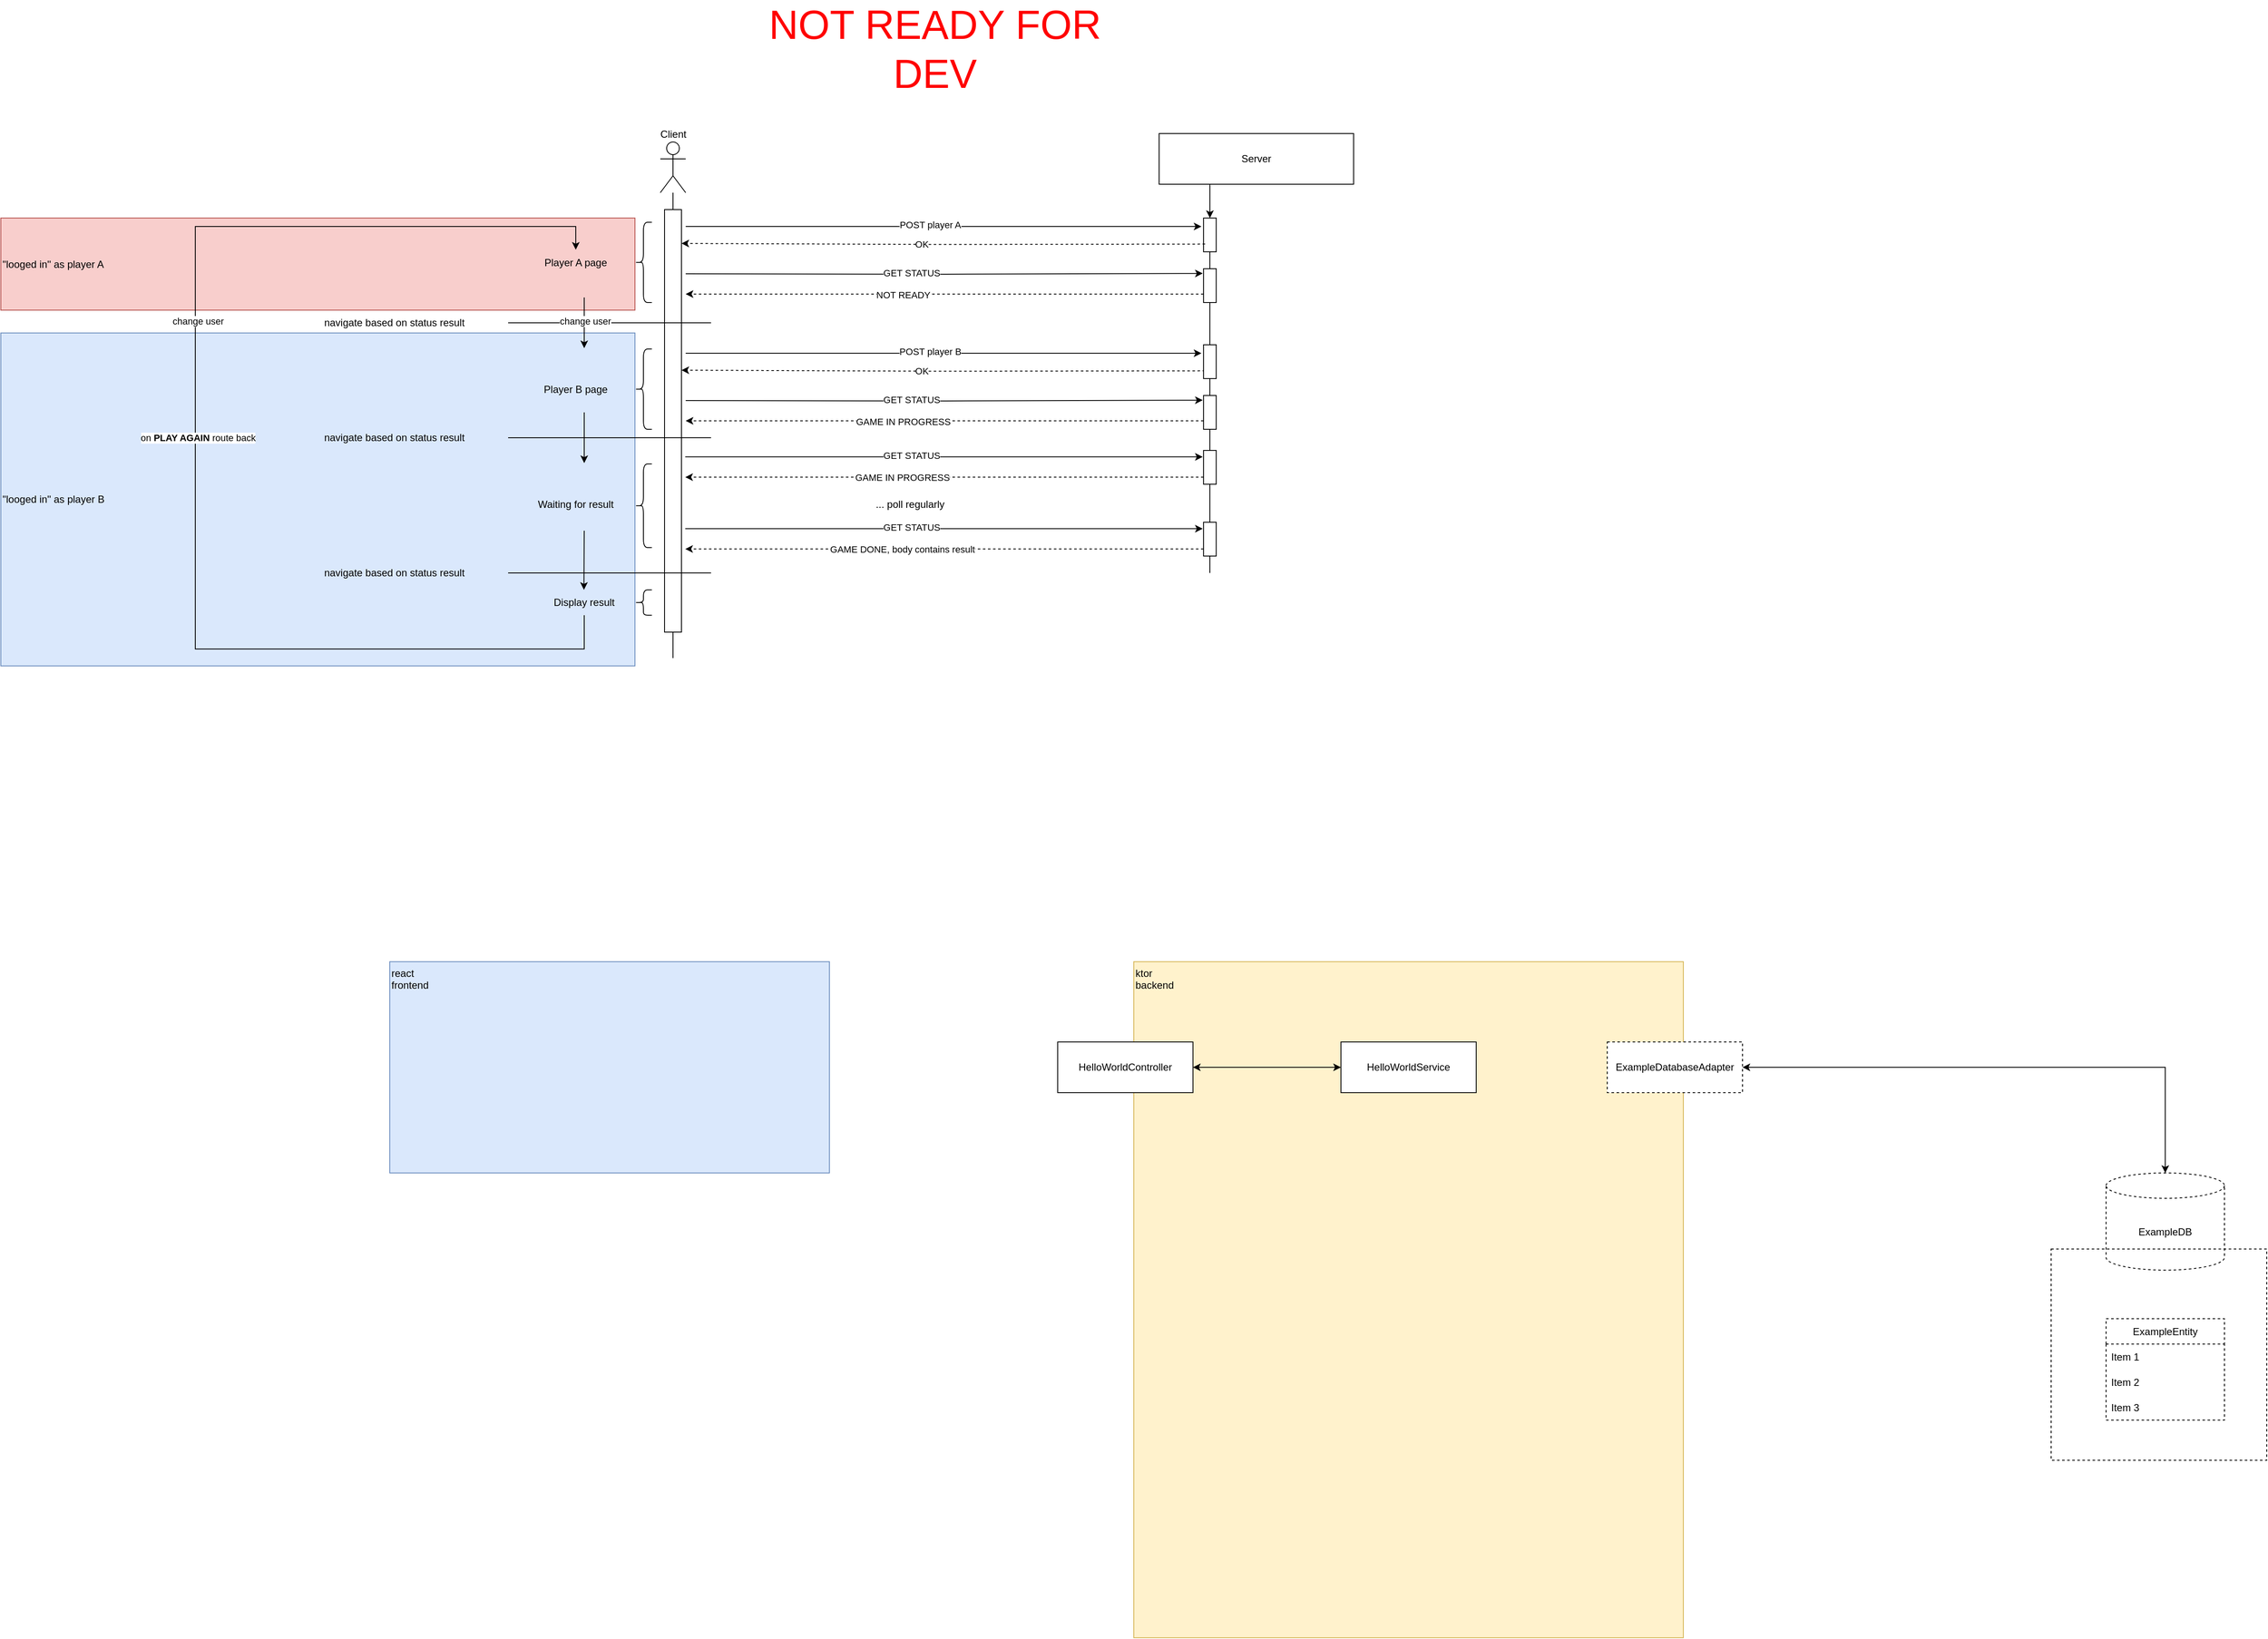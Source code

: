 <mxfile version="24.7.17">
  <diagram name="Page-1" id="0eHJ7MtMPAZvea-WposX">
    <mxGraphModel dx="3170" dy="2350" grid="1" gridSize="10" guides="1" tooltips="1" connect="1" arrows="1" fold="1" page="1" pageScale="1" pageWidth="850" pageHeight="1100" math="0" shadow="0">
      <root>
        <mxCell id="0" />
        <mxCell id="1" parent="0" />
        <mxCell id="OusR4v1maH0W4ZChgaof-77" value="&lt;div align=&quot;left&quot;&gt;&quot;looged in&quot; as player B&lt;br&gt;&lt;/div&gt;" style="rounded=0;whiteSpace=wrap;html=1;fillColor=#dae8fc;strokeColor=#6c8ebf;align=left;" vertex="1" parent="1">
          <mxGeometry x="-420" y="-434" width="750" height="394" as="geometry" />
        </mxCell>
        <mxCell id="OusR4v1maH0W4ZChgaof-76" value="&lt;div align=&quot;left&quot;&gt;&quot;looged in&quot; as player A&lt;br&gt;&lt;/div&gt;" style="rounded=0;whiteSpace=wrap;html=1;fillColor=#f8cecc;strokeColor=#b85450;align=left;" vertex="1" parent="1">
          <mxGeometry x="-420" y="-570" width="750" height="109" as="geometry" />
        </mxCell>
        <mxCell id="KnRI6pCMRfKjTZJ7syq_-1" value="react&lt;br&gt;&lt;div align=&quot;left&quot;&gt;frontend&lt;/div&gt;" style="rounded=0;whiteSpace=wrap;html=1;align=left;horizontal=1;verticalAlign=top;fillColor=#dae8fc;strokeColor=#6c8ebf;" parent="1" vertex="1">
          <mxGeometry x="40" y="310" width="520" height="250" as="geometry" />
        </mxCell>
        <mxCell id="KnRI6pCMRfKjTZJ7syq_-2" value="ktor&lt;br&gt;backend" style="rounded=0;whiteSpace=wrap;html=1;verticalAlign=top;align=left;fillColor=#fff2cc;strokeColor=#d6b656;" parent="1" vertex="1">
          <mxGeometry x="920" y="310" width="650" height="800" as="geometry" />
        </mxCell>
        <mxCell id="KnRI6pCMRfKjTZJ7syq_-6" style="edgeStyle=orthogonalEdgeStyle;rounded=0;orthogonalLoop=1;jettySize=auto;html=1;startArrow=classic;startFill=1;" parent="1" source="KnRI6pCMRfKjTZJ7syq_-3" target="KnRI6pCMRfKjTZJ7syq_-4" edge="1">
          <mxGeometry relative="1" as="geometry" />
        </mxCell>
        <mxCell id="KnRI6pCMRfKjTZJ7syq_-3" value="HelloWorldController" style="rounded=0;whiteSpace=wrap;html=1;" parent="1" vertex="1">
          <mxGeometry x="830" y="405" width="160" height="60" as="geometry" />
        </mxCell>
        <mxCell id="KnRI6pCMRfKjTZJ7syq_-4" value="HelloWorldService" style="rounded=0;whiteSpace=wrap;html=1;" parent="1" vertex="1">
          <mxGeometry x="1165" y="405" width="160" height="60" as="geometry" />
        </mxCell>
        <mxCell id="KnRI6pCMRfKjTZJ7syq_-17" style="edgeStyle=orthogonalEdgeStyle;rounded=0;orthogonalLoop=1;jettySize=auto;html=1;startArrow=classic;startFill=1;" parent="1" source="KnRI6pCMRfKjTZJ7syq_-7" target="KnRI6pCMRfKjTZJ7syq_-8" edge="1">
          <mxGeometry relative="1" as="geometry" />
        </mxCell>
        <mxCell id="KnRI6pCMRfKjTZJ7syq_-7" value="ExampleDatabaseAdapter" style="rounded=0;whiteSpace=wrap;html=1;fillColor=default;dashed=1;" parent="1" vertex="1">
          <mxGeometry x="1480" y="405" width="160" height="60" as="geometry" />
        </mxCell>
        <mxCell id="KnRI6pCMRfKjTZJ7syq_-8" value="ExampleDB" style="shape=cylinder3;whiteSpace=wrap;html=1;boundedLbl=1;backgroundOutline=1;size=15;dashed=1;" parent="1" vertex="1">
          <mxGeometry x="2070" y="560" width="140" height="115" as="geometry" />
        </mxCell>
        <mxCell id="KnRI6pCMRfKjTZJ7syq_-10" value="ExampleEntity" style="swimlane;fontStyle=0;childLayout=stackLayout;horizontal=1;startSize=30;horizontalStack=0;resizeParent=1;resizeParentMax=0;resizeLast=0;collapsible=1;marginBottom=0;whiteSpace=wrap;html=1;dashed=1;" parent="1" vertex="1">
          <mxGeometry x="2070" y="732.5" width="140" height="120" as="geometry" />
        </mxCell>
        <mxCell id="KnRI6pCMRfKjTZJ7syq_-11" value="Item 1" style="text;strokeColor=none;fillColor=none;align=left;verticalAlign=middle;spacingLeft=4;spacingRight=4;overflow=hidden;points=[[0,0.5],[1,0.5]];portConstraint=eastwest;rotatable=0;whiteSpace=wrap;html=1;" parent="KnRI6pCMRfKjTZJ7syq_-10" vertex="1">
          <mxGeometry y="30" width="140" height="30" as="geometry" />
        </mxCell>
        <mxCell id="KnRI6pCMRfKjTZJ7syq_-12" value="Item 2" style="text;strokeColor=none;fillColor=none;align=left;verticalAlign=middle;spacingLeft=4;spacingRight=4;overflow=hidden;points=[[0,0.5],[1,0.5]];portConstraint=eastwest;rotatable=0;whiteSpace=wrap;html=1;" parent="KnRI6pCMRfKjTZJ7syq_-10" vertex="1">
          <mxGeometry y="60" width="140" height="30" as="geometry" />
        </mxCell>
        <mxCell id="KnRI6pCMRfKjTZJ7syq_-13" value="Item 3" style="text;strokeColor=none;fillColor=none;align=left;verticalAlign=middle;spacingLeft=4;spacingRight=4;overflow=hidden;points=[[0,0.5],[1,0.5]];portConstraint=eastwest;rotatable=0;whiteSpace=wrap;html=1;" parent="KnRI6pCMRfKjTZJ7syq_-10" vertex="1">
          <mxGeometry y="90" width="140" height="30" as="geometry" />
        </mxCell>
        <mxCell id="KnRI6pCMRfKjTZJ7syq_-16" value="" style="rounded=0;whiteSpace=wrap;html=1;fillColor=none;dashed=1;" parent="1" vertex="1">
          <mxGeometry x="2005" y="650" width="255" height="250" as="geometry" />
        </mxCell>
        <mxCell id="OusR4v1maH0W4ZChgaof-1" value="Client" style="shape=umlActor;verticalLabelPosition=top;verticalAlign=bottom;html=1;outlineConnect=0;labelPosition=center;align=center;" vertex="1" parent="1">
          <mxGeometry x="360" y="-660" width="30" height="60" as="geometry" />
        </mxCell>
        <mxCell id="OusR4v1maH0W4ZChgaof-8" style="edgeStyle=orthogonalEdgeStyle;rounded=0;orthogonalLoop=1;jettySize=auto;html=1;exitX=0.5;exitY=1;exitDx=0;exitDy=0;endArrow=none;endFill=0;" edge="1" parent="1" source="OusR4v1maH0W4ZChgaof-49">
          <mxGeometry relative="1" as="geometry">
            <mxPoint x="1010" y="-150" as="targetPoint" />
          </mxGeometry>
        </mxCell>
        <mxCell id="OusR4v1maH0W4ZChgaof-51" style="edgeStyle=orthogonalEdgeStyle;rounded=0;orthogonalLoop=1;jettySize=auto;html=1;exitX=0.261;exitY=1.01;exitDx=0;exitDy=0;exitPerimeter=0;" edge="1" parent="1" source="OusR4v1maH0W4ZChgaof-4" target="OusR4v1maH0W4ZChgaof-11">
          <mxGeometry relative="1" as="geometry" />
        </mxCell>
        <mxCell id="OusR4v1maH0W4ZChgaof-4" value="Server" style="rounded=0;whiteSpace=wrap;html=1;" vertex="1" parent="1">
          <mxGeometry x="950" y="-670" width="230" height="60" as="geometry" />
        </mxCell>
        <mxCell id="OusR4v1maH0W4ZChgaof-7" value="" style="endArrow=none;html=1;rounded=0;" edge="1" parent="1" source="OusR4v1maH0W4ZChgaof-9" target="OusR4v1maH0W4ZChgaof-1">
          <mxGeometry width="50" height="50" relative="1" as="geometry">
            <mxPoint x="375" y="-158.947" as="sourcePoint" />
            <mxPoint x="400" y="-520" as="targetPoint" />
          </mxGeometry>
        </mxCell>
        <mxCell id="OusR4v1maH0W4ZChgaof-10" value="" style="endArrow=none;html=1;rounded=0;" edge="1" parent="1" target="OusR4v1maH0W4ZChgaof-9">
          <mxGeometry width="50" height="50" relative="1" as="geometry">
            <mxPoint x="375" y="-49.259" as="sourcePoint" />
            <mxPoint x="375" y="-600" as="targetPoint" />
          </mxGeometry>
        </mxCell>
        <mxCell id="OusR4v1maH0W4ZChgaof-9" value="" style="rounded=0;whiteSpace=wrap;html=1;" vertex="1" parent="1">
          <mxGeometry x="365" y="-580" width="20" height="500" as="geometry" />
        </mxCell>
        <mxCell id="OusR4v1maH0W4ZChgaof-11" value="" style="rounded=0;whiteSpace=wrap;html=1;" vertex="1" parent="1">
          <mxGeometry x="1002.5" y="-570" width="15" height="40" as="geometry" />
        </mxCell>
        <mxCell id="OusR4v1maH0W4ZChgaof-13" value="" style="endArrow=classic;html=1;rounded=0;jumpSize=0;" edge="1" parent="1">
          <mxGeometry width="50" height="50" relative="1" as="geometry">
            <mxPoint x="390" y="-560" as="sourcePoint" />
            <mxPoint x="1000" y="-560" as="targetPoint" />
          </mxGeometry>
        </mxCell>
        <mxCell id="OusR4v1maH0W4ZChgaof-14" value="POST player A" style="edgeLabel;html=1;align=center;verticalAlign=middle;resizable=0;points=[];" vertex="1" connectable="0" parent="OusR4v1maH0W4ZChgaof-13">
          <mxGeometry x="-0.052" y="2" relative="1" as="geometry">
            <mxPoint as="offset" />
          </mxGeometry>
        </mxCell>
        <mxCell id="OusR4v1maH0W4ZChgaof-15" style="edgeStyle=orthogonalEdgeStyle;rounded=0;orthogonalLoop=1;jettySize=auto;html=1;exitX=0;exitY=0.75;exitDx=0;exitDy=0;entryX=0.907;entryY=0.345;entryDx=0;entryDy=0;entryPerimeter=0;dashed=1;" edge="1" parent="1">
          <mxGeometry relative="1" as="geometry">
            <mxPoint x="1004.36" y="-539.2" as="sourcePoint" />
            <mxPoint x="385.0" y="-539.95" as="targetPoint" />
          </mxGeometry>
        </mxCell>
        <mxCell id="OusR4v1maH0W4ZChgaof-16" value="OK" style="edgeLabel;html=1;align=center;verticalAlign=middle;resizable=0;points=[];" vertex="1" connectable="0" parent="OusR4v1maH0W4ZChgaof-15">
          <mxGeometry x="0.084" relative="1" as="geometry">
            <mxPoint as="offset" />
          </mxGeometry>
        </mxCell>
        <mxCell id="OusR4v1maH0W4ZChgaof-18" style="edgeStyle=orthogonalEdgeStyle;rounded=0;orthogonalLoop=1;jettySize=auto;html=1;entryX=-0.066;entryY=0.139;entryDx=0;entryDy=0;entryPerimeter=0;" edge="1" parent="1" target="OusR4v1maH0W4ZChgaof-17">
          <mxGeometry relative="1" as="geometry">
            <mxPoint x="390" y="-504" as="sourcePoint" />
          </mxGeometry>
        </mxCell>
        <mxCell id="OusR4v1maH0W4ZChgaof-19" value="GET STATUS" style="edgeLabel;html=1;align=center;verticalAlign=middle;resizable=0;points=[];" vertex="1" connectable="0" parent="OusR4v1maH0W4ZChgaof-18">
          <mxGeometry x="-0.128" y="2" relative="1" as="geometry">
            <mxPoint as="offset" />
          </mxGeometry>
        </mxCell>
        <mxCell id="OusR4v1maH0W4ZChgaof-20" style="edgeStyle=orthogonalEdgeStyle;rounded=0;orthogonalLoop=1;jettySize=auto;html=1;exitX=0;exitY=0.75;exitDx=0;exitDy=0;dashed=1;" edge="1" parent="1" source="OusR4v1maH0W4ZChgaof-17">
          <mxGeometry relative="1" as="geometry">
            <mxPoint x="390" y="-480" as="targetPoint" />
          </mxGeometry>
        </mxCell>
        <mxCell id="OusR4v1maH0W4ZChgaof-21" value="NOT READY" style="edgeLabel;html=1;align=center;verticalAlign=middle;resizable=0;points=[];" vertex="1" connectable="0" parent="OusR4v1maH0W4ZChgaof-20">
          <mxGeometry x="0.163" relative="1" as="geometry">
            <mxPoint as="offset" />
          </mxGeometry>
        </mxCell>
        <mxCell id="OusR4v1maH0W4ZChgaof-22" value="Player A page" style="text;html=1;align=center;verticalAlign=middle;whiteSpace=wrap;rounded=0;" vertex="1" parent="1">
          <mxGeometry x="190" y="-532.5" width="140" height="30" as="geometry" />
        </mxCell>
        <mxCell id="OusR4v1maH0W4ZChgaof-23" value="" style="shape=curlyBracket;whiteSpace=wrap;html=1;rounded=1;labelPosition=left;verticalLabelPosition=middle;align=right;verticalAlign=middle;" vertex="1" parent="1">
          <mxGeometry x="330" y="-565" width="20" height="95" as="geometry" />
        </mxCell>
        <mxCell id="OusR4v1maH0W4ZChgaof-24" value="" style="line;strokeWidth=1;fillColor=none;align=left;verticalAlign=middle;spacingTop=-1;spacingLeft=3;spacingRight=3;rotatable=0;labelPosition=right;points=[];portConstraint=eastwest;strokeColor=inherit;" vertex="1" parent="1">
          <mxGeometry x="180" y="-450" width="240" height="8" as="geometry" />
        </mxCell>
        <mxCell id="OusR4v1maH0W4ZChgaof-25" value="" style="endArrow=classic;html=1;rounded=0;" edge="1" parent="1">
          <mxGeometry width="50" height="50" relative="1" as="geometry">
            <mxPoint x="270" y="-476" as="sourcePoint" />
            <mxPoint x="270" y="-416" as="targetPoint" />
          </mxGeometry>
        </mxCell>
        <mxCell id="OusR4v1maH0W4ZChgaof-79" value="change user" style="edgeLabel;html=1;align=center;verticalAlign=middle;resizable=0;points=[];" vertex="1" connectable="0" parent="OusR4v1maH0W4ZChgaof-25">
          <mxGeometry x="-0.063" y="1" relative="1" as="geometry">
            <mxPoint as="offset" />
          </mxGeometry>
        </mxCell>
        <mxCell id="OusR4v1maH0W4ZChgaof-26" value="navigate based on status result" style="text;html=1;align=center;verticalAlign=middle;resizable=0;points=[];autosize=1;strokeColor=none;fillColor=none;" vertex="1" parent="1">
          <mxGeometry x="-80" y="-461" width="250" height="30" as="geometry" />
        </mxCell>
        <mxCell id="OusR4v1maH0W4ZChgaof-28" value="" style="endArrow=classic;html=1;rounded=0;jumpSize=0;" edge="1" parent="1">
          <mxGeometry width="50" height="50" relative="1" as="geometry">
            <mxPoint x="390" y="-410" as="sourcePoint" />
            <mxPoint x="1000" y="-410" as="targetPoint" />
          </mxGeometry>
        </mxCell>
        <mxCell id="OusR4v1maH0W4ZChgaof-29" value="POST player B" style="edgeLabel;html=1;align=center;verticalAlign=middle;resizable=0;points=[];" vertex="1" connectable="0" parent="OusR4v1maH0W4ZChgaof-28">
          <mxGeometry x="-0.052" y="2" relative="1" as="geometry">
            <mxPoint as="offset" />
          </mxGeometry>
        </mxCell>
        <mxCell id="OusR4v1maH0W4ZChgaof-30" style="edgeStyle=orthogonalEdgeStyle;rounded=0;orthogonalLoop=1;jettySize=auto;html=1;exitX=0;exitY=0.75;exitDx=0;exitDy=0;entryX=0.907;entryY=0.345;entryDx=0;entryDy=0;entryPerimeter=0;dashed=1;" edge="1" parent="1">
          <mxGeometry relative="1" as="geometry">
            <mxPoint x="1004.36" y="-389.2" as="sourcePoint" />
            <mxPoint x="385.0" y="-389.95" as="targetPoint" />
          </mxGeometry>
        </mxCell>
        <mxCell id="OusR4v1maH0W4ZChgaof-31" value="OK" style="edgeLabel;html=1;align=center;verticalAlign=middle;resizable=0;points=[];" vertex="1" connectable="0" parent="OusR4v1maH0W4ZChgaof-30">
          <mxGeometry x="0.084" relative="1" as="geometry">
            <mxPoint as="offset" />
          </mxGeometry>
        </mxCell>
        <mxCell id="OusR4v1maH0W4ZChgaof-33" style="edgeStyle=orthogonalEdgeStyle;rounded=0;orthogonalLoop=1;jettySize=auto;html=1;entryX=-0.066;entryY=0.139;entryDx=0;entryDy=0;entryPerimeter=0;" edge="1" parent="1" target="OusR4v1maH0W4ZChgaof-32">
          <mxGeometry relative="1" as="geometry">
            <mxPoint x="390" y="-354" as="sourcePoint" />
          </mxGeometry>
        </mxCell>
        <mxCell id="OusR4v1maH0W4ZChgaof-34" value="GET STATUS" style="edgeLabel;html=1;align=center;verticalAlign=middle;resizable=0;points=[];" vertex="1" connectable="0" parent="OusR4v1maH0W4ZChgaof-33">
          <mxGeometry x="-0.128" y="2" relative="1" as="geometry">
            <mxPoint as="offset" />
          </mxGeometry>
        </mxCell>
        <mxCell id="OusR4v1maH0W4ZChgaof-35" style="edgeStyle=orthogonalEdgeStyle;rounded=0;orthogonalLoop=1;jettySize=auto;html=1;exitX=0;exitY=0.75;exitDx=0;exitDy=0;dashed=1;" edge="1" parent="1" source="OusR4v1maH0W4ZChgaof-32">
          <mxGeometry relative="1" as="geometry">
            <mxPoint x="390" y="-330" as="targetPoint" />
          </mxGeometry>
        </mxCell>
        <mxCell id="OusR4v1maH0W4ZChgaof-36" value="GAME IN PROGRESS" style="edgeLabel;html=1;align=center;verticalAlign=middle;resizable=0;points=[];" vertex="1" connectable="0" parent="OusR4v1maH0W4ZChgaof-35">
          <mxGeometry x="0.163" relative="1" as="geometry">
            <mxPoint as="offset" />
          </mxGeometry>
        </mxCell>
        <mxCell id="OusR4v1maH0W4ZChgaof-37" value="Player B page" style="text;html=1;align=center;verticalAlign=middle;whiteSpace=wrap;rounded=0;" vertex="1" parent="1">
          <mxGeometry x="190" y="-382.5" width="140" height="30" as="geometry" />
        </mxCell>
        <mxCell id="OusR4v1maH0W4ZChgaof-38" value="" style="shape=curlyBracket;whiteSpace=wrap;html=1;rounded=1;labelPosition=left;verticalLabelPosition=middle;align=right;verticalAlign=middle;" vertex="1" parent="1">
          <mxGeometry x="330" y="-415" width="20" height="95" as="geometry" />
        </mxCell>
        <mxCell id="OusR4v1maH0W4ZChgaof-43" value="" style="line;strokeWidth=1;fillColor=none;align=left;verticalAlign=middle;spacingTop=-1;spacingLeft=3;spacingRight=3;rotatable=0;labelPosition=right;points=[];portConstraint=eastwest;strokeColor=inherit;" vertex="1" parent="1">
          <mxGeometry x="180" y="-314" width="240" height="8" as="geometry" />
        </mxCell>
        <mxCell id="OusR4v1maH0W4ZChgaof-44" value="" style="endArrow=classic;html=1;rounded=0;" edge="1" parent="1">
          <mxGeometry width="50" height="50" relative="1" as="geometry">
            <mxPoint x="270" y="-340" as="sourcePoint" />
            <mxPoint x="270" y="-280" as="targetPoint" />
          </mxGeometry>
        </mxCell>
        <mxCell id="OusR4v1maH0W4ZChgaof-45" value="navigate based on status result" style="text;html=1;align=center;verticalAlign=middle;resizable=0;points=[];autosize=1;strokeColor=none;fillColor=none;" vertex="1" parent="1">
          <mxGeometry x="-80" y="-325" width="250" height="30" as="geometry" />
        </mxCell>
        <mxCell id="OusR4v1maH0W4ZChgaof-46" value="Waiting for result" style="text;html=1;align=center;verticalAlign=middle;whiteSpace=wrap;rounded=0;" vertex="1" parent="1">
          <mxGeometry x="190" y="-246.5" width="140" height="30" as="geometry" />
        </mxCell>
        <mxCell id="OusR4v1maH0W4ZChgaof-47" value="" style="shape=curlyBracket;whiteSpace=wrap;html=1;rounded=1;labelPosition=left;verticalLabelPosition=middle;align=right;verticalAlign=middle;" vertex="1" parent="1">
          <mxGeometry x="330" y="-279" width="20" height="99" as="geometry" />
        </mxCell>
        <mxCell id="OusR4v1maH0W4ZChgaof-50" value="" style="edgeStyle=orthogonalEdgeStyle;rounded=0;orthogonalLoop=1;jettySize=auto;html=1;exitX=0.5;exitY=1;exitDx=0;exitDy=0;endArrow=none;endFill=0;" edge="1" parent="1" source="OusR4v1maH0W4ZChgaof-11" target="OusR4v1maH0W4ZChgaof-49">
          <mxGeometry relative="1" as="geometry">
            <mxPoint x="1009.846" y="124.615" as="targetPoint" />
            <mxPoint x="1010" y="-530" as="sourcePoint" />
          </mxGeometry>
        </mxCell>
        <mxCell id="OusR4v1maH0W4ZChgaof-49" value="" style="rounded=0;whiteSpace=wrap;html=1;" vertex="1" parent="1">
          <mxGeometry x="1002.5" y="-295" width="15" height="40" as="geometry" />
        </mxCell>
        <mxCell id="OusR4v1maH0W4ZChgaof-32" value="" style="rounded=0;whiteSpace=wrap;html=1;" vertex="1" parent="1">
          <mxGeometry x="1002.5" y="-360" width="15" height="40" as="geometry" />
        </mxCell>
        <mxCell id="OusR4v1maH0W4ZChgaof-27" value="" style="rounded=0;whiteSpace=wrap;html=1;" vertex="1" parent="1">
          <mxGeometry x="1002.5" y="-420" width="15" height="40" as="geometry" />
        </mxCell>
        <mxCell id="OusR4v1maH0W4ZChgaof-17" value="" style="rounded=0;whiteSpace=wrap;html=1;" vertex="1" parent="1">
          <mxGeometry x="1002.5" y="-510" width="15" height="40" as="geometry" />
        </mxCell>
        <mxCell id="OusR4v1maH0W4ZChgaof-52" style="edgeStyle=orthogonalEdgeStyle;rounded=0;orthogonalLoop=1;jettySize=auto;html=1;entryX=-0.066;entryY=0.139;entryDx=0;entryDy=0;entryPerimeter=0;" edge="1" parent="1">
          <mxGeometry relative="1" as="geometry">
            <mxPoint x="389.5" y="-287.36" as="sourcePoint" />
            <mxPoint x="1001.5" y="-287.36" as="targetPoint" />
          </mxGeometry>
        </mxCell>
        <mxCell id="OusR4v1maH0W4ZChgaof-53" value="GET STATUS" style="edgeLabel;html=1;align=center;verticalAlign=middle;resizable=0;points=[];" vertex="1" connectable="0" parent="OusR4v1maH0W4ZChgaof-52">
          <mxGeometry x="-0.128" y="2" relative="1" as="geometry">
            <mxPoint as="offset" />
          </mxGeometry>
        </mxCell>
        <mxCell id="OusR4v1maH0W4ZChgaof-54" style="edgeStyle=orthogonalEdgeStyle;rounded=0;orthogonalLoop=1;jettySize=auto;html=1;exitX=0;exitY=0.75;exitDx=0;exitDy=0;dashed=1;" edge="1" parent="1">
          <mxGeometry relative="1" as="geometry">
            <mxPoint x="389.5" y="-263.36" as="targetPoint" />
            <mxPoint x="1002.5" y="-263.36" as="sourcePoint" />
          </mxGeometry>
        </mxCell>
        <mxCell id="OusR4v1maH0W4ZChgaof-55" value="GAME IN PROGRESS" style="edgeLabel;html=1;align=center;verticalAlign=middle;resizable=0;points=[];" vertex="1" connectable="0" parent="OusR4v1maH0W4ZChgaof-54">
          <mxGeometry x="0.163" relative="1" as="geometry">
            <mxPoint as="offset" />
          </mxGeometry>
        </mxCell>
        <mxCell id="OusR4v1maH0W4ZChgaof-56" value="" style="rounded=0;whiteSpace=wrap;html=1;" vertex="1" parent="1">
          <mxGeometry x="1002.5" y="-210" width="15" height="40" as="geometry" />
        </mxCell>
        <mxCell id="OusR4v1maH0W4ZChgaof-57" style="edgeStyle=orthogonalEdgeStyle;rounded=0;orthogonalLoop=1;jettySize=auto;html=1;entryX=-0.066;entryY=0.139;entryDx=0;entryDy=0;entryPerimeter=0;" edge="1" parent="1">
          <mxGeometry relative="1" as="geometry">
            <mxPoint x="389.5" y="-202.36" as="sourcePoint" />
            <mxPoint x="1001.5" y="-202.36" as="targetPoint" />
          </mxGeometry>
        </mxCell>
        <mxCell id="OusR4v1maH0W4ZChgaof-58" value="GET STATUS" style="edgeLabel;html=1;align=center;verticalAlign=middle;resizable=0;points=[];" vertex="1" connectable="0" parent="OusR4v1maH0W4ZChgaof-57">
          <mxGeometry x="-0.128" y="2" relative="1" as="geometry">
            <mxPoint as="offset" />
          </mxGeometry>
        </mxCell>
        <mxCell id="OusR4v1maH0W4ZChgaof-59" style="edgeStyle=orthogonalEdgeStyle;rounded=0;orthogonalLoop=1;jettySize=auto;html=1;exitX=0;exitY=0.75;exitDx=0;exitDy=0;dashed=1;" edge="1" parent="1">
          <mxGeometry relative="1" as="geometry">
            <mxPoint x="389.5" y="-178.36" as="targetPoint" />
            <mxPoint x="1002.5" y="-178.36" as="sourcePoint" />
          </mxGeometry>
        </mxCell>
        <mxCell id="OusR4v1maH0W4ZChgaof-60" value="GAME DONE, body contains result" style="edgeLabel;html=1;align=center;verticalAlign=middle;resizable=0;points=[];" vertex="1" connectable="0" parent="OusR4v1maH0W4ZChgaof-59">
          <mxGeometry x="0.163" relative="1" as="geometry">
            <mxPoint as="offset" />
          </mxGeometry>
        </mxCell>
        <mxCell id="OusR4v1maH0W4ZChgaof-61" value="... poll regularly" style="text;html=1;align=center;verticalAlign=middle;resizable=0;points=[];autosize=1;strokeColor=none;fillColor=none;" vertex="1" parent="1">
          <mxGeometry x="580" y="-246.5" width="150" height="30" as="geometry" />
        </mxCell>
        <mxCell id="OusR4v1maH0W4ZChgaof-67" value="" style="line;strokeWidth=1;fillColor=none;align=left;verticalAlign=middle;spacingTop=-1;spacingLeft=3;spacingRight=3;rotatable=0;labelPosition=right;points=[];portConstraint=eastwest;strokeColor=inherit;" vertex="1" parent="1">
          <mxGeometry x="180" y="-154" width="240" height="8" as="geometry" />
        </mxCell>
        <mxCell id="OusR4v1maH0W4ZChgaof-68" value="" style="endArrow=classic;html=1;rounded=0;" edge="1" parent="1">
          <mxGeometry width="50" height="50" relative="1" as="geometry">
            <mxPoint x="270" y="-200" as="sourcePoint" />
            <mxPoint x="269.64" y="-130" as="targetPoint" />
          </mxGeometry>
        </mxCell>
        <mxCell id="OusR4v1maH0W4ZChgaof-69" value="navigate based on status result" style="text;html=1;align=center;verticalAlign=middle;resizable=0;points=[];autosize=1;strokeColor=none;fillColor=none;" vertex="1" parent="1">
          <mxGeometry x="-80" y="-165" width="250" height="30" as="geometry" />
        </mxCell>
        <mxCell id="OusR4v1maH0W4ZChgaof-72" style="edgeStyle=orthogonalEdgeStyle;rounded=0;orthogonalLoop=1;jettySize=auto;html=1;exitX=0.5;exitY=1;exitDx=0;exitDy=0;entryX=0.5;entryY=0;entryDx=0;entryDy=0;" edge="1" parent="1" source="OusR4v1maH0W4ZChgaof-70" target="OusR4v1maH0W4ZChgaof-22">
          <mxGeometry relative="1" as="geometry">
            <mxPoint x="290" y="-550" as="targetPoint" />
            <Array as="points">
              <mxPoint x="270" y="-60" />
              <mxPoint x="-190" y="-60" />
              <mxPoint x="-190" y="-560" />
              <mxPoint x="260" y="-560" />
            </Array>
          </mxGeometry>
        </mxCell>
        <mxCell id="OusR4v1maH0W4ZChgaof-73" value="on &lt;b&gt;PLAY AGAIN&lt;/b&gt; route back" style="edgeLabel;html=1;align=center;verticalAlign=middle;resizable=0;points=[];" vertex="1" connectable="0" parent="OusR4v1maH0W4ZChgaof-72">
          <mxGeometry x="0.016" y="-3" relative="1" as="geometry">
            <mxPoint as="offset" />
          </mxGeometry>
        </mxCell>
        <mxCell id="OusR4v1maH0W4ZChgaof-78" value="change user" style="edgeLabel;html=1;align=center;verticalAlign=middle;resizable=0;points=[];" vertex="1" connectable="0" parent="OusR4v1maH0W4ZChgaof-72">
          <mxGeometry x="0.203" y="-3" relative="1" as="geometry">
            <mxPoint as="offset" />
          </mxGeometry>
        </mxCell>
        <mxCell id="OusR4v1maH0W4ZChgaof-70" value="Display result" style="text;html=1;align=center;verticalAlign=middle;whiteSpace=wrap;rounded=0;" vertex="1" parent="1">
          <mxGeometry x="200" y="-130" width="140" height="30" as="geometry" />
        </mxCell>
        <mxCell id="OusR4v1maH0W4ZChgaof-71" value="" style="shape=curlyBracket;whiteSpace=wrap;html=1;rounded=1;labelPosition=left;verticalLabelPosition=middle;align=right;verticalAlign=middle;" vertex="1" parent="1">
          <mxGeometry x="330" y="-130" width="20" height="30" as="geometry" />
        </mxCell>
        <mxCell id="OusR4v1maH0W4ZChgaof-75" value="&lt;font style=&quot;font-size: 48px;&quot;&gt;NOT READY FOR DEV&lt;br&gt;&lt;/font&gt;" style="text;html=1;align=center;verticalAlign=middle;whiteSpace=wrap;rounded=0;fillColor=none;fontColor=#FF0000;" vertex="1" parent="1">
          <mxGeometry x="440" y="-825" width="490" height="110" as="geometry" />
        </mxCell>
      </root>
    </mxGraphModel>
  </diagram>
</mxfile>
